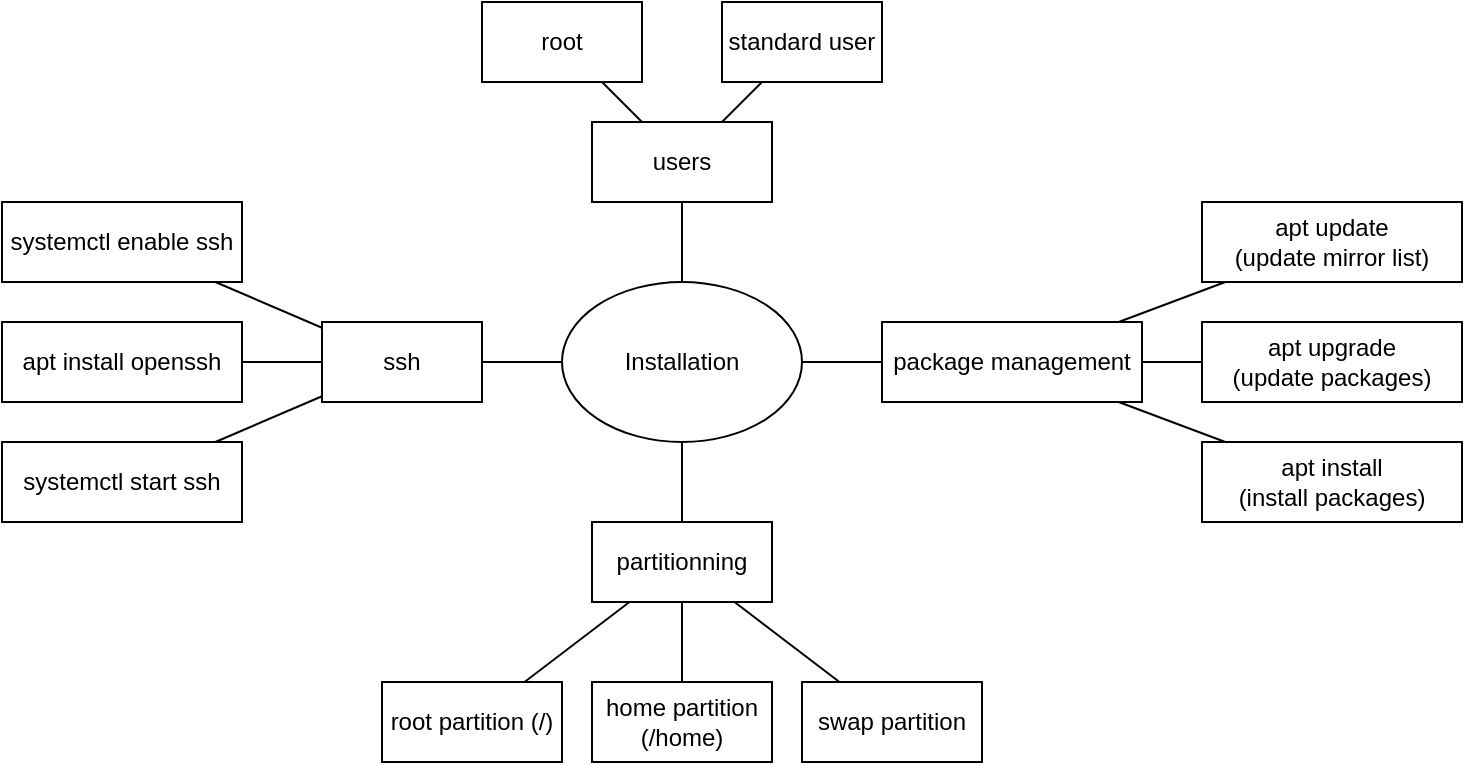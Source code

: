 <mxfile version="14.6.13" type="device"><diagram id="HfOOTifDepQTRgEKabiZ" name="Page-1"><mxGraphModel dx="1660" dy="1213" grid="1" gridSize="10" guides="1" tooltips="1" connect="1" arrows="1" fold="1" page="1" pageScale="1" pageWidth="827" pageHeight="1169" math="0" shadow="0"><root><mxCell id="0"/><mxCell id="1" parent="0"/><mxCell id="h60JpE74DmeX-8CUHOlA-1" value="Installation" style="ellipse;whiteSpace=wrap;html=1;" parent="1" vertex="1"><mxGeometry x="360" y="440" width="120" height="80" as="geometry"/></mxCell><mxCell id="nmkEEcu6_9D15XuUj3-5-1" value="users" style="rounded=0;whiteSpace=wrap;html=1;" vertex="1" parent="1"><mxGeometry x="375" y="360" width="90" height="40" as="geometry"/></mxCell><mxCell id="nmkEEcu6_9D15XuUj3-5-2" value="root" style="rounded=0;whiteSpace=wrap;html=1;" vertex="1" parent="1"><mxGeometry x="320" y="300" width="80" height="40" as="geometry"/></mxCell><mxCell id="nmkEEcu6_9D15XuUj3-5-3" value="standard user" style="rounded=0;whiteSpace=wrap;html=1;" vertex="1" parent="1"><mxGeometry x="440" y="300" width="80" height="40" as="geometry"/></mxCell><mxCell id="nmkEEcu6_9D15XuUj3-5-4" value="" style="endArrow=none;html=1;" edge="1" parent="1" source="nmkEEcu6_9D15XuUj3-5-1" target="nmkEEcu6_9D15XuUj3-5-3"><mxGeometry width="50" height="50" relative="1" as="geometry"><mxPoint x="670" y="690" as="sourcePoint"/><mxPoint x="720" y="640" as="targetPoint"/></mxGeometry></mxCell><mxCell id="nmkEEcu6_9D15XuUj3-5-5" value="" style="endArrow=none;html=1;" edge="1" parent="1" source="nmkEEcu6_9D15XuUj3-5-1" target="nmkEEcu6_9D15XuUj3-5-2"><mxGeometry width="50" height="50" relative="1" as="geometry"><mxPoint x="450" y="370" as="sourcePoint"/><mxPoint x="470" y="350" as="targetPoint"/></mxGeometry></mxCell><mxCell id="nmkEEcu6_9D15XuUj3-5-6" value="" style="endArrow=none;html=1;" edge="1" parent="1" source="h60JpE74DmeX-8CUHOlA-1" target="nmkEEcu6_9D15XuUj3-5-1"><mxGeometry width="50" height="50" relative="1" as="geometry"><mxPoint x="410" y="330" as="sourcePoint"/><mxPoint x="390" y="310" as="targetPoint"/></mxGeometry></mxCell><mxCell id="nmkEEcu6_9D15XuUj3-5-7" value="partitionning" style="rounded=0;whiteSpace=wrap;html=1;" vertex="1" parent="1"><mxGeometry x="375" y="560" width="90" height="40" as="geometry"/></mxCell><mxCell id="nmkEEcu6_9D15XuUj3-5-8" value="root partition (/)" style="rounded=0;whiteSpace=wrap;html=1;" vertex="1" parent="1"><mxGeometry x="270" y="640" width="90" height="40" as="geometry"/></mxCell><mxCell id="nmkEEcu6_9D15XuUj3-5-9" value="swap partition" style="rounded=0;whiteSpace=wrap;html=1;" vertex="1" parent="1"><mxGeometry x="480" y="640" width="90" height="40" as="geometry"/></mxCell><mxCell id="nmkEEcu6_9D15XuUj3-5-10" value="home partition (/home)" style="rounded=0;whiteSpace=wrap;html=1;" vertex="1" parent="1"><mxGeometry x="375" y="640" width="90" height="40" as="geometry"/></mxCell><mxCell id="nmkEEcu6_9D15XuUj3-5-11" value="" style="endArrow=none;html=1;" edge="1" parent="1" source="nmkEEcu6_9D15XuUj3-5-8" target="nmkEEcu6_9D15XuUj3-5-7"><mxGeometry width="50" height="50" relative="1" as="geometry"><mxPoint x="430" y="450" as="sourcePoint"/><mxPoint x="430" y="370" as="targetPoint"/></mxGeometry></mxCell><mxCell id="nmkEEcu6_9D15XuUj3-5-12" value="" style="endArrow=none;html=1;" edge="1" parent="1" source="nmkEEcu6_9D15XuUj3-5-10" target="nmkEEcu6_9D15XuUj3-5-7"><mxGeometry width="50" height="50" relative="1" as="geometry"><mxPoint x="351.25" y="650" as="sourcePoint"/><mxPoint x="403.75" y="610" as="targetPoint"/></mxGeometry></mxCell><mxCell id="nmkEEcu6_9D15XuUj3-5-13" value="" style="endArrow=none;html=1;" edge="1" parent="1" source="nmkEEcu6_9D15XuUj3-5-9" target="nmkEEcu6_9D15XuUj3-5-7"><mxGeometry width="50" height="50" relative="1" as="geometry"><mxPoint x="430" y="650" as="sourcePoint"/><mxPoint x="430" y="610" as="targetPoint"/></mxGeometry></mxCell><mxCell id="nmkEEcu6_9D15XuUj3-5-14" value="" style="endArrow=none;html=1;" edge="1" parent="1" source="nmkEEcu6_9D15XuUj3-5-7" target="h60JpE74DmeX-8CUHOlA-1"><mxGeometry width="50" height="50" relative="1" as="geometry"><mxPoint x="508.75" y="650" as="sourcePoint"/><mxPoint x="456.25" y="610" as="targetPoint"/></mxGeometry></mxCell><mxCell id="nmkEEcu6_9D15XuUj3-5-15" value="package management" style="rounded=0;whiteSpace=wrap;html=1;" vertex="1" parent="1"><mxGeometry x="520" y="460" width="130" height="40" as="geometry"/></mxCell><mxCell id="nmkEEcu6_9D15XuUj3-5-16" value="apt update&lt;br&gt;(update mirror list)" style="rounded=0;whiteSpace=wrap;html=1;" vertex="1" parent="1"><mxGeometry x="680" y="400" width="130" height="40" as="geometry"/></mxCell><mxCell id="nmkEEcu6_9D15XuUj3-5-17" value="apt upgrade&lt;br&gt;(update packages)" style="rounded=0;whiteSpace=wrap;html=1;" vertex="1" parent="1"><mxGeometry x="680" y="460" width="130" height="40" as="geometry"/></mxCell><mxCell id="nmkEEcu6_9D15XuUj3-5-18" value="apt install&lt;br&gt;(install packages)" style="rounded=0;whiteSpace=wrap;html=1;" vertex="1" parent="1"><mxGeometry x="680" y="520" width="130" height="40" as="geometry"/></mxCell><mxCell id="nmkEEcu6_9D15XuUj3-5-19" value="" style="endArrow=none;html=1;" edge="1" parent="1" source="h60JpE74DmeX-8CUHOlA-1" target="nmkEEcu6_9D15XuUj3-5-15"><mxGeometry width="50" height="50" relative="1" as="geometry"><mxPoint x="430" y="450" as="sourcePoint"/><mxPoint x="430" y="410" as="targetPoint"/></mxGeometry></mxCell><mxCell id="nmkEEcu6_9D15XuUj3-5-20" value="" style="endArrow=none;html=1;" edge="1" parent="1" source="nmkEEcu6_9D15XuUj3-5-15" target="nmkEEcu6_9D15XuUj3-5-16"><mxGeometry width="50" height="50" relative="1" as="geometry"><mxPoint x="490" y="490" as="sourcePoint"/><mxPoint x="530" y="490" as="targetPoint"/></mxGeometry></mxCell><mxCell id="nmkEEcu6_9D15XuUj3-5-21" value="" style="endArrow=none;html=1;" edge="1" parent="1" source="nmkEEcu6_9D15XuUj3-5-15" target="nmkEEcu6_9D15XuUj3-5-17"><mxGeometry width="50" height="50" relative="1" as="geometry"><mxPoint x="648.333" y="470" as="sourcePoint"/><mxPoint x="701.667" y="450" as="targetPoint"/></mxGeometry></mxCell><mxCell id="nmkEEcu6_9D15XuUj3-5-22" value="" style="endArrow=none;html=1;" edge="1" parent="1" source="nmkEEcu6_9D15XuUj3-5-15" target="nmkEEcu6_9D15XuUj3-5-18"><mxGeometry width="50" height="50" relative="1" as="geometry"><mxPoint x="660" y="490" as="sourcePoint"/><mxPoint x="690" y="490" as="targetPoint"/></mxGeometry></mxCell><mxCell id="nmkEEcu6_9D15XuUj3-5-23" value="ssh" style="rounded=0;whiteSpace=wrap;html=1;" vertex="1" parent="1"><mxGeometry x="240" y="460" width="80" height="40" as="geometry"/></mxCell><mxCell id="nmkEEcu6_9D15XuUj3-5-24" value="apt install openssh" style="rounded=0;whiteSpace=wrap;html=1;" vertex="1" parent="1"><mxGeometry x="80" y="460" width="120" height="40" as="geometry"/></mxCell><mxCell id="nmkEEcu6_9D15XuUj3-5-25" value="systemctl start ssh" style="rounded=0;whiteSpace=wrap;html=1;" vertex="1" parent="1"><mxGeometry x="80" y="520" width="120" height="40" as="geometry"/></mxCell><mxCell id="nmkEEcu6_9D15XuUj3-5-26" value="systemctl enable ssh" style="rounded=0;whiteSpace=wrap;html=1;" vertex="1" parent="1"><mxGeometry x="80" y="400" width="120" height="40" as="geometry"/></mxCell><mxCell id="nmkEEcu6_9D15XuUj3-5-27" value="" style="endArrow=none;html=1;" edge="1" parent="1" source="nmkEEcu6_9D15XuUj3-5-23" target="nmkEEcu6_9D15XuUj3-5-24"><mxGeometry width="50" height="50" relative="1" as="geometry"><mxPoint x="430" y="570" as="sourcePoint"/><mxPoint x="430" y="530" as="targetPoint"/></mxGeometry></mxCell><mxCell id="nmkEEcu6_9D15XuUj3-5-28" value="" style="endArrow=none;html=1;" edge="1" parent="1" source="nmkEEcu6_9D15XuUj3-5-23" target="nmkEEcu6_9D15XuUj3-5-25"><mxGeometry width="50" height="50" relative="1" as="geometry"><mxPoint x="250" y="490" as="sourcePoint"/><mxPoint x="210" y="490" as="targetPoint"/></mxGeometry></mxCell><mxCell id="nmkEEcu6_9D15XuUj3-5-29" value="" style="endArrow=none;html=1;" edge="1" parent="1" source="nmkEEcu6_9D15XuUj3-5-23" target="nmkEEcu6_9D15XuUj3-5-26"><mxGeometry width="50" height="50" relative="1" as="geometry"><mxPoint x="250" y="507.143" as="sourcePoint"/><mxPoint x="196.667" y="530" as="targetPoint"/></mxGeometry></mxCell><mxCell id="nmkEEcu6_9D15XuUj3-5-30" value="" style="endArrow=none;html=1;" edge="1" parent="1" source="h60JpE74DmeX-8CUHOlA-1" target="nmkEEcu6_9D15XuUj3-5-23"><mxGeometry width="50" height="50" relative="1" as="geometry"><mxPoint x="250" y="472.857" as="sourcePoint"/><mxPoint x="196.667" y="450" as="targetPoint"/></mxGeometry></mxCell></root></mxGraphModel></diagram></mxfile>